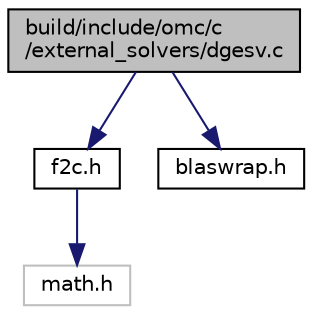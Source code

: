 digraph "build/include/omc/c/external_solvers/dgesv.c"
{
  edge [fontname="Helvetica",fontsize="10",labelfontname="Helvetica",labelfontsize="10"];
  node [fontname="Helvetica",fontsize="10",shape=record];
  Node0 [label="build/include/omc/c\l/external_solvers/dgesv.c",height=0.2,width=0.4,color="black", fillcolor="grey75", style="filled", fontcolor="black"];
  Node0 -> Node1 [color="midnightblue",fontsize="10",style="solid",fontname="Helvetica"];
  Node1 [label="f2c.h",height=0.2,width=0.4,color="black", fillcolor="white", style="filled",URL="$d5/d67/build_2include_2omc_2c_2external__solvers_2f2c_8h.html"];
  Node1 -> Node2 [color="midnightblue",fontsize="10",style="solid",fontname="Helvetica"];
  Node2 [label="math.h",height=0.2,width=0.4,color="grey75", fillcolor="white", style="filled"];
  Node0 -> Node3 [color="midnightblue",fontsize="10",style="solid",fontname="Helvetica"];
  Node3 [label="blaswrap.h",height=0.2,width=0.4,color="black", fillcolor="white", style="filled",URL="$d0/dea/build_2include_2omc_2c_2external__solvers_2blaswrap_8h.html"];
}
